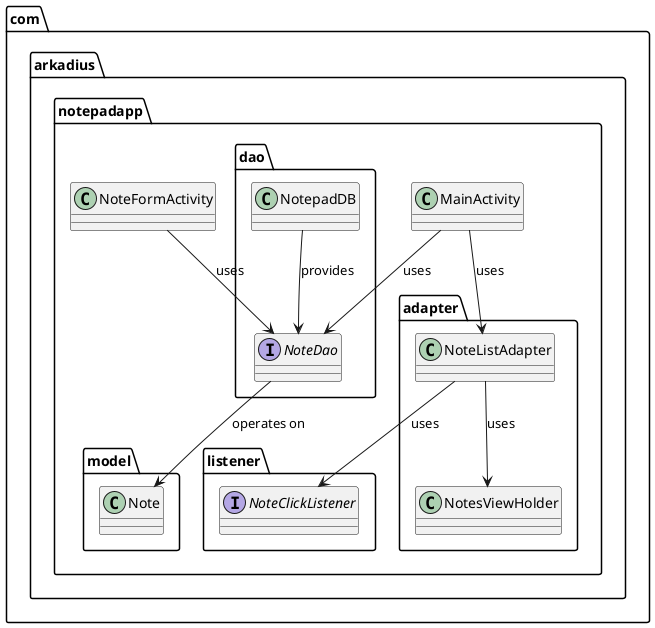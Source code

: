 @startuml

package "com.arkadius.notepadapp" {
  package "adapter" {
    class NoteListAdapter
    class NotesViewHolder
  }

  package "dao" {
    interface NoteDao
    class NotepadDB
  }

  package "listener" {
    interface NoteClickListener
  }

  package "model" {
    class Note
  }

  class MainActivity
  class NoteFormActivity
}

NoteListAdapter --> NotesViewHolder : uses
NoteListAdapter --> NoteClickListener : uses
MainActivity --> NoteListAdapter : uses
MainActivity --> NoteDao : uses
NoteFormActivity --> NoteDao : uses
NotepadDB --> NoteDao : provides
NoteDao --> Note : operates on

@enduml